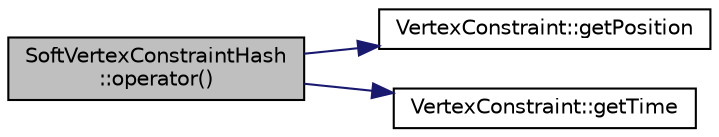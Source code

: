 digraph "SoftVertexConstraintHash::operator()"
{
 // INTERACTIVE_SVG=YES
 // LATEX_PDF_SIZE
  edge [fontname="Helvetica",fontsize="10",labelfontname="Helvetica",labelfontsize="10"];
  node [fontname="Helvetica",fontsize="10",shape=record];
  rankdir="LR";
  Node1 [label="SoftVertexConstraintHash\l::operator()",height=0.2,width=0.4,color="black", fillcolor="grey75", style="filled", fontcolor="black",tooltip=" "];
  Node1 -> Node2 [color="midnightblue",fontsize="10",style="solid",fontname="Helvetica"];
  Node2 [label="VertexConstraint::getPosition",height=0.2,width=0.4,color="black", fillcolor="white", style="filled",URL="$classVertexConstraint.html#ab869a3e5be5d1804a67122f3be2092de",tooltip=" "];
  Node1 -> Node3 [color="midnightblue",fontsize="10",style="solid",fontname="Helvetica"];
  Node3 [label="VertexConstraint::getTime",height=0.2,width=0.4,color="black", fillcolor="white", style="filled",URL="$classVertexConstraint.html#ae4a5ede3e21dcbc4dec0060a90682c15",tooltip=" "];
}
